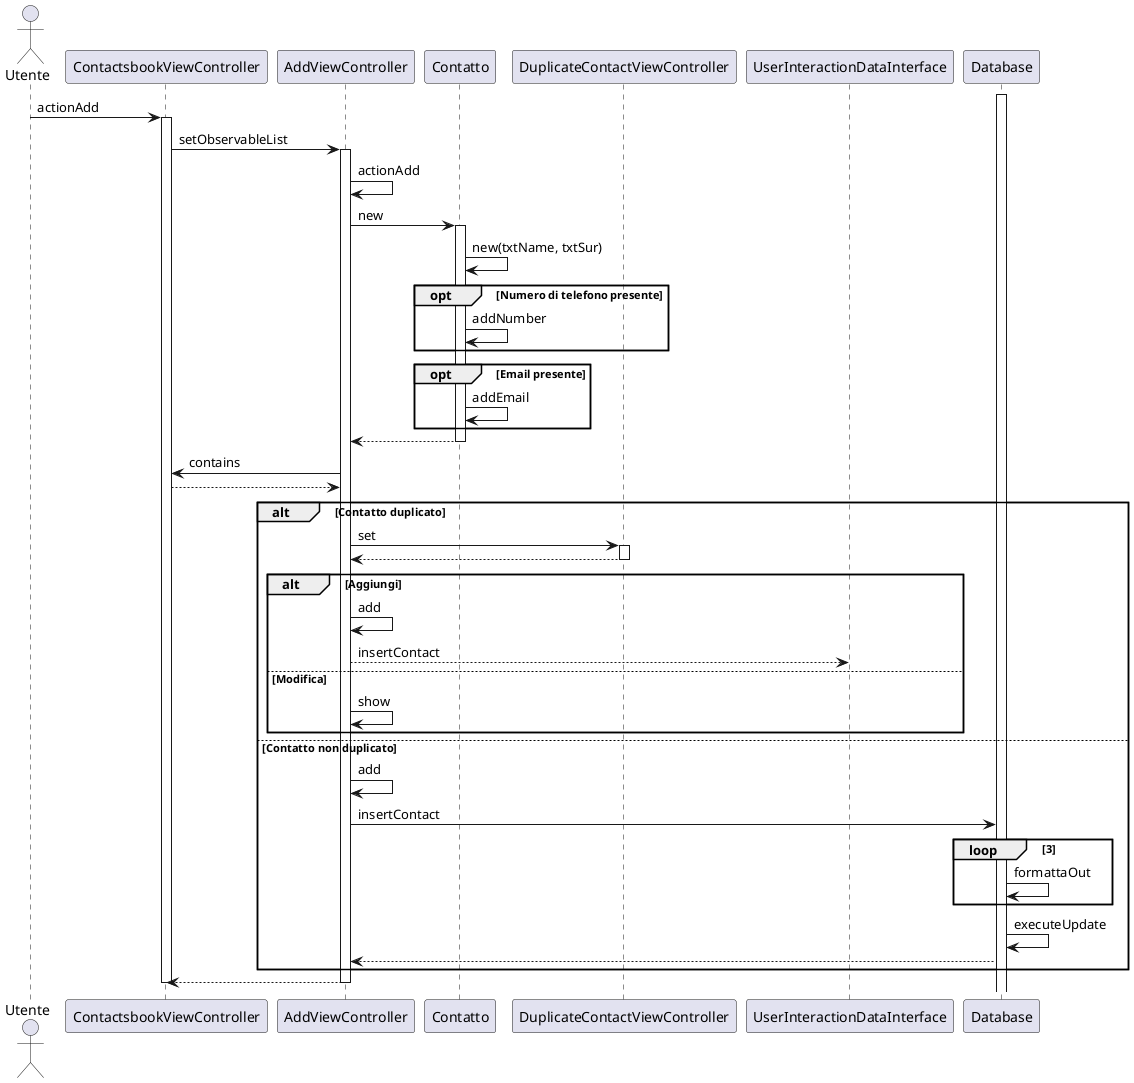@startuml
actor Utente
participant ContactsbookViewController
participant AddViewController
participant "Contatto" as Contact
participant DuplicateContactViewController
participant UserInteractionDataInterface

activate Database
Utente -> ContactsbookViewController: actionAdd
activate ContactsbookViewController
ContactsbookViewController->AddViewController: setObservableList
activate AddViewController
AddViewController -> AddViewController: actionAdd
AddViewController -> Contact: new
activate Contact
Contact->Contact: new(txtName, txtSur)
opt Numero di telefono presente
    Contact -> Contact: addNumber
end
opt Email presente
    Contact -> Contact: addEmail
end
Contact --> AddViewController
deactivate Contact
AddViewController->ContactsbookViewController: contains
ContactsbookViewController-->AddViewController

alt Contatto duplicato
    AddViewController -> DuplicateContactViewController: set
    activate DuplicateContactViewController
    DuplicateContactViewController-->AddViewController
    deactivate DuplicateContactViewController 
        alt Aggiungi
            AddViewController->AddViewController:add
            AddViewController-->UserInteractionDataInterface: insertContact
        else Modifica
            AddViewController->AddViewController:show
        end
else Contatto non duplicato
AddViewController->AddViewController: add

AddViewController -> Database: insertContact 

loop 3
 Database -> Database: formattaOut
end 
Database -> Database: executeUpdate
Database --> AddViewController
end
deactivate Contact
AddViewController-->ContactsbookViewController
deactivate AddViewController
deactivate ContactsbookViewController
@enduml 